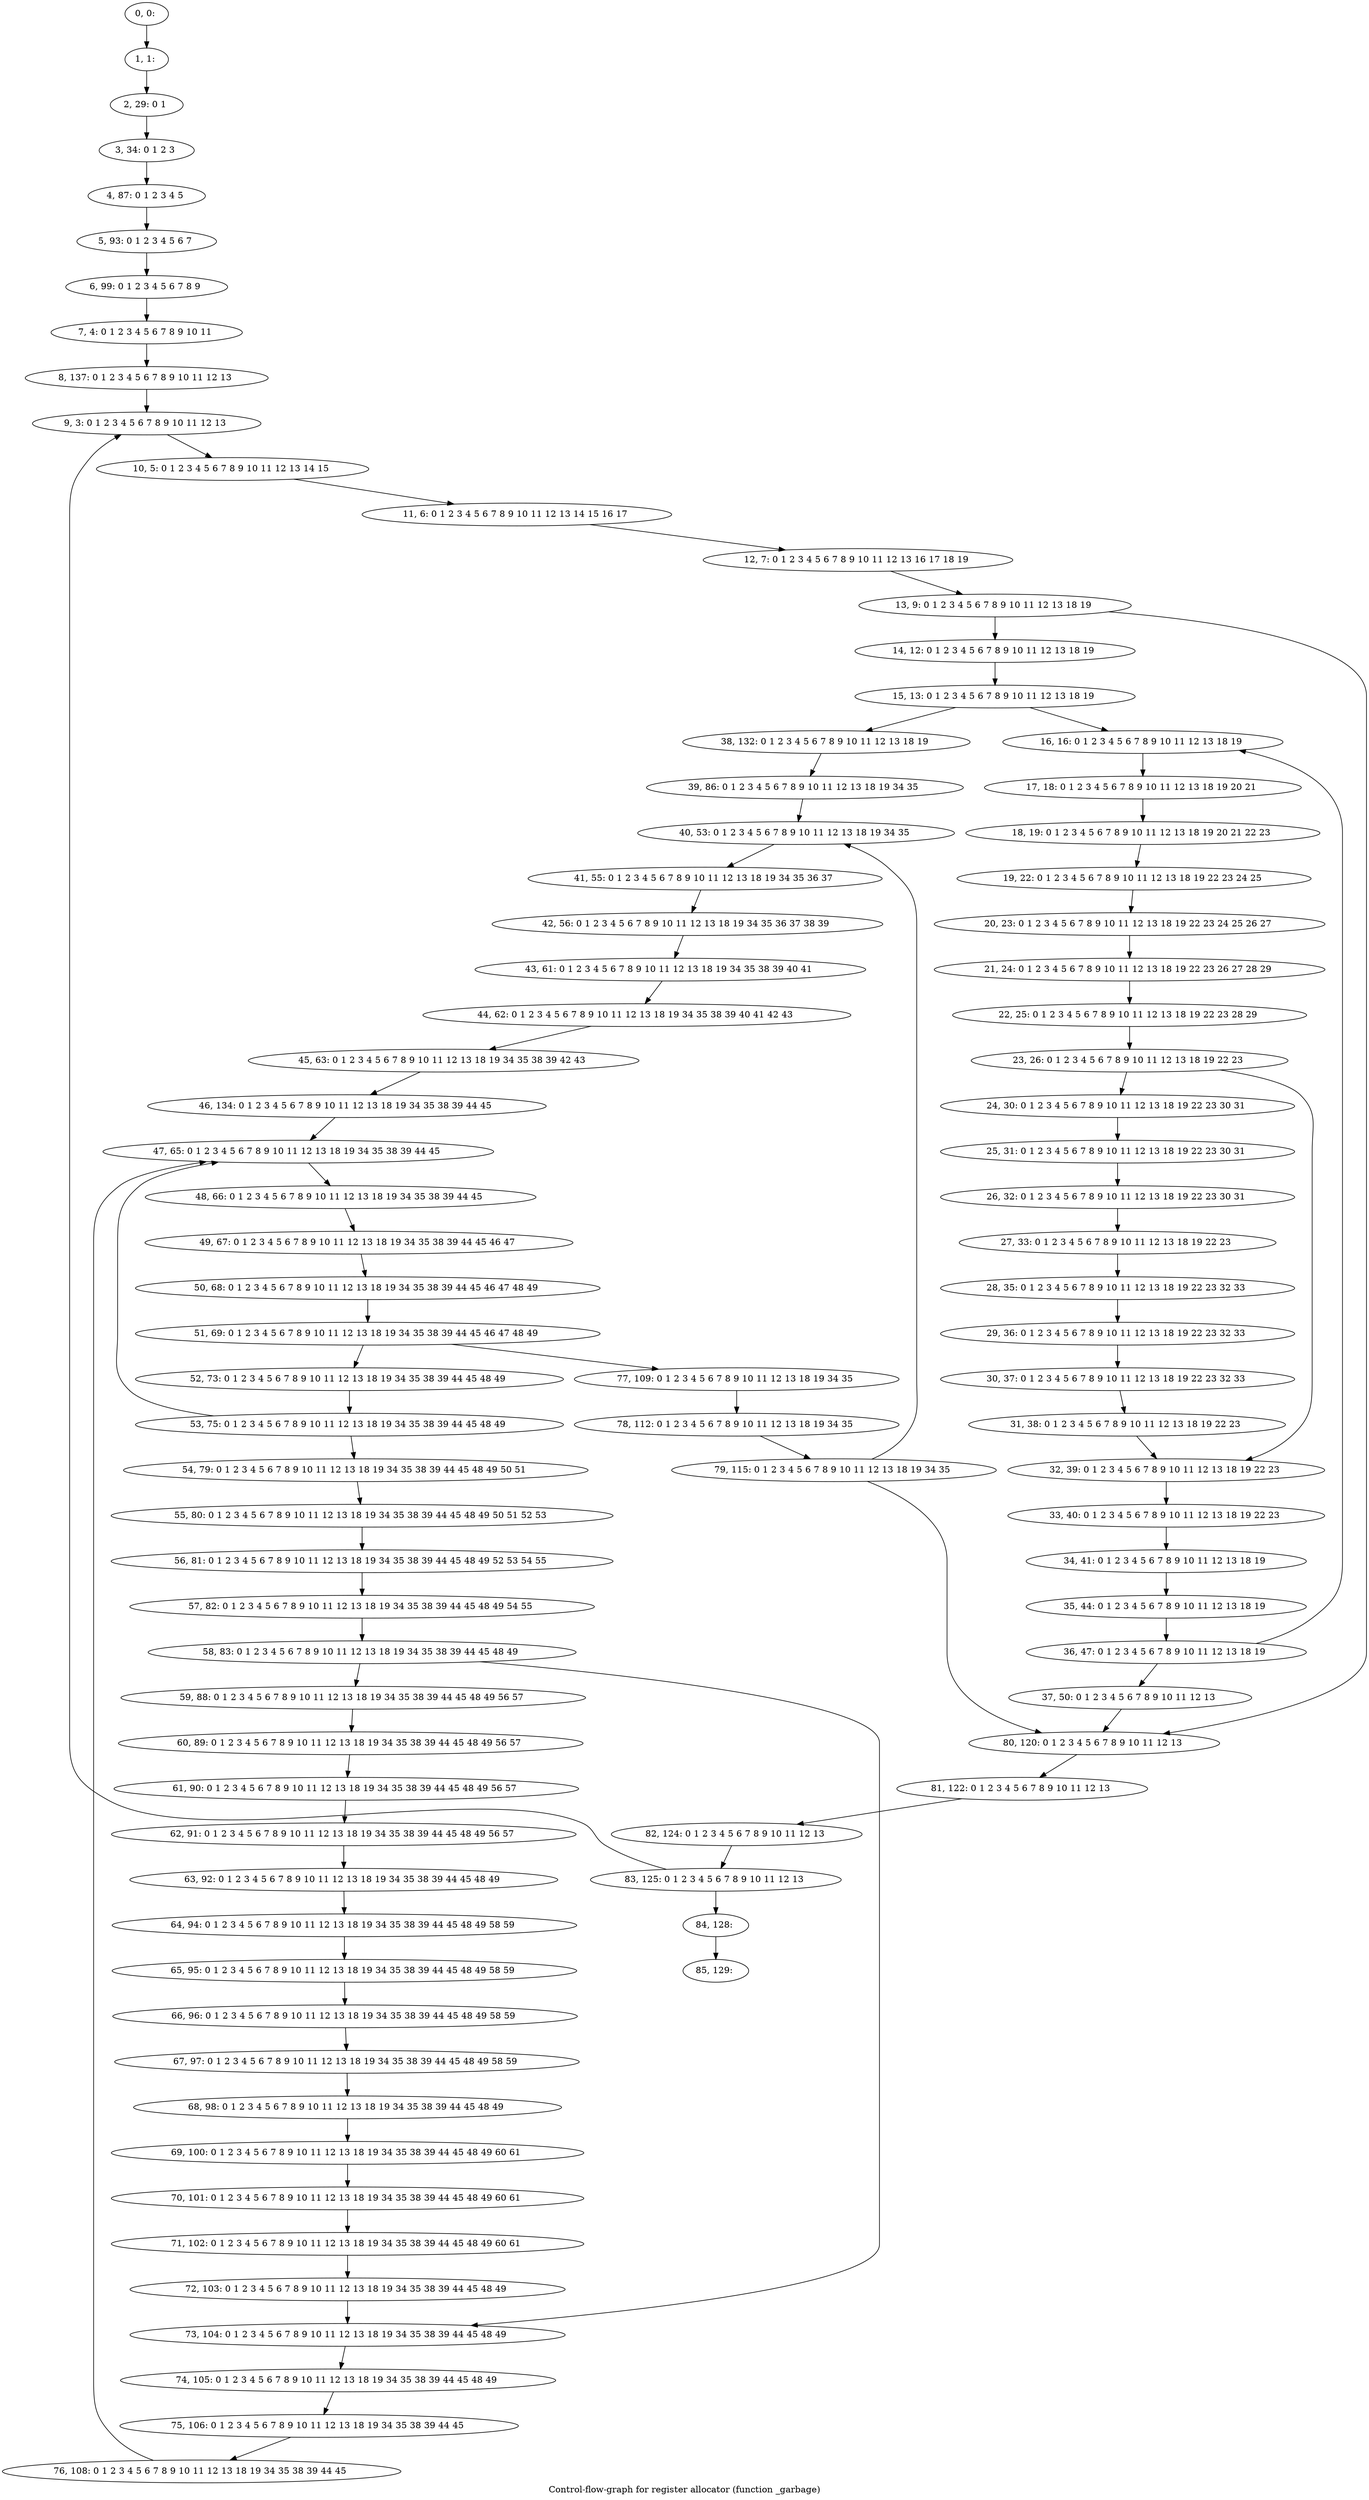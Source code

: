 digraph G {
graph [label="Control-flow-graph for register allocator (function _garbage)"]
0[label="0, 0: "];
1[label="1, 1: "];
2[label="2, 29: 0 1 "];
3[label="3, 34: 0 1 2 3 "];
4[label="4, 87: 0 1 2 3 4 5 "];
5[label="5, 93: 0 1 2 3 4 5 6 7 "];
6[label="6, 99: 0 1 2 3 4 5 6 7 8 9 "];
7[label="7, 4: 0 1 2 3 4 5 6 7 8 9 10 11 "];
8[label="8, 137: 0 1 2 3 4 5 6 7 8 9 10 11 12 13 "];
9[label="9, 3: 0 1 2 3 4 5 6 7 8 9 10 11 12 13 "];
10[label="10, 5: 0 1 2 3 4 5 6 7 8 9 10 11 12 13 14 15 "];
11[label="11, 6: 0 1 2 3 4 5 6 7 8 9 10 11 12 13 14 15 16 17 "];
12[label="12, 7: 0 1 2 3 4 5 6 7 8 9 10 11 12 13 16 17 18 19 "];
13[label="13, 9: 0 1 2 3 4 5 6 7 8 9 10 11 12 13 18 19 "];
14[label="14, 12: 0 1 2 3 4 5 6 7 8 9 10 11 12 13 18 19 "];
15[label="15, 13: 0 1 2 3 4 5 6 7 8 9 10 11 12 13 18 19 "];
16[label="16, 16: 0 1 2 3 4 5 6 7 8 9 10 11 12 13 18 19 "];
17[label="17, 18: 0 1 2 3 4 5 6 7 8 9 10 11 12 13 18 19 20 21 "];
18[label="18, 19: 0 1 2 3 4 5 6 7 8 9 10 11 12 13 18 19 20 21 22 23 "];
19[label="19, 22: 0 1 2 3 4 5 6 7 8 9 10 11 12 13 18 19 22 23 24 25 "];
20[label="20, 23: 0 1 2 3 4 5 6 7 8 9 10 11 12 13 18 19 22 23 24 25 26 27 "];
21[label="21, 24: 0 1 2 3 4 5 6 7 8 9 10 11 12 13 18 19 22 23 26 27 28 29 "];
22[label="22, 25: 0 1 2 3 4 5 6 7 8 9 10 11 12 13 18 19 22 23 28 29 "];
23[label="23, 26: 0 1 2 3 4 5 6 7 8 9 10 11 12 13 18 19 22 23 "];
24[label="24, 30: 0 1 2 3 4 5 6 7 8 9 10 11 12 13 18 19 22 23 30 31 "];
25[label="25, 31: 0 1 2 3 4 5 6 7 8 9 10 11 12 13 18 19 22 23 30 31 "];
26[label="26, 32: 0 1 2 3 4 5 6 7 8 9 10 11 12 13 18 19 22 23 30 31 "];
27[label="27, 33: 0 1 2 3 4 5 6 7 8 9 10 11 12 13 18 19 22 23 "];
28[label="28, 35: 0 1 2 3 4 5 6 7 8 9 10 11 12 13 18 19 22 23 32 33 "];
29[label="29, 36: 0 1 2 3 4 5 6 7 8 9 10 11 12 13 18 19 22 23 32 33 "];
30[label="30, 37: 0 1 2 3 4 5 6 7 8 9 10 11 12 13 18 19 22 23 32 33 "];
31[label="31, 38: 0 1 2 3 4 5 6 7 8 9 10 11 12 13 18 19 22 23 "];
32[label="32, 39: 0 1 2 3 4 5 6 7 8 9 10 11 12 13 18 19 22 23 "];
33[label="33, 40: 0 1 2 3 4 5 6 7 8 9 10 11 12 13 18 19 22 23 "];
34[label="34, 41: 0 1 2 3 4 5 6 7 8 9 10 11 12 13 18 19 "];
35[label="35, 44: 0 1 2 3 4 5 6 7 8 9 10 11 12 13 18 19 "];
36[label="36, 47: 0 1 2 3 4 5 6 7 8 9 10 11 12 13 18 19 "];
37[label="37, 50: 0 1 2 3 4 5 6 7 8 9 10 11 12 13 "];
38[label="38, 132: 0 1 2 3 4 5 6 7 8 9 10 11 12 13 18 19 "];
39[label="39, 86: 0 1 2 3 4 5 6 7 8 9 10 11 12 13 18 19 34 35 "];
40[label="40, 53: 0 1 2 3 4 5 6 7 8 9 10 11 12 13 18 19 34 35 "];
41[label="41, 55: 0 1 2 3 4 5 6 7 8 9 10 11 12 13 18 19 34 35 36 37 "];
42[label="42, 56: 0 1 2 3 4 5 6 7 8 9 10 11 12 13 18 19 34 35 36 37 38 39 "];
43[label="43, 61: 0 1 2 3 4 5 6 7 8 9 10 11 12 13 18 19 34 35 38 39 40 41 "];
44[label="44, 62: 0 1 2 3 4 5 6 7 8 9 10 11 12 13 18 19 34 35 38 39 40 41 42 43 "];
45[label="45, 63: 0 1 2 3 4 5 6 7 8 9 10 11 12 13 18 19 34 35 38 39 42 43 "];
46[label="46, 134: 0 1 2 3 4 5 6 7 8 9 10 11 12 13 18 19 34 35 38 39 44 45 "];
47[label="47, 65: 0 1 2 3 4 5 6 7 8 9 10 11 12 13 18 19 34 35 38 39 44 45 "];
48[label="48, 66: 0 1 2 3 4 5 6 7 8 9 10 11 12 13 18 19 34 35 38 39 44 45 "];
49[label="49, 67: 0 1 2 3 4 5 6 7 8 9 10 11 12 13 18 19 34 35 38 39 44 45 46 47 "];
50[label="50, 68: 0 1 2 3 4 5 6 7 8 9 10 11 12 13 18 19 34 35 38 39 44 45 46 47 48 49 "];
51[label="51, 69: 0 1 2 3 4 5 6 7 8 9 10 11 12 13 18 19 34 35 38 39 44 45 46 47 48 49 "];
52[label="52, 73: 0 1 2 3 4 5 6 7 8 9 10 11 12 13 18 19 34 35 38 39 44 45 48 49 "];
53[label="53, 75: 0 1 2 3 4 5 6 7 8 9 10 11 12 13 18 19 34 35 38 39 44 45 48 49 "];
54[label="54, 79: 0 1 2 3 4 5 6 7 8 9 10 11 12 13 18 19 34 35 38 39 44 45 48 49 50 51 "];
55[label="55, 80: 0 1 2 3 4 5 6 7 8 9 10 11 12 13 18 19 34 35 38 39 44 45 48 49 50 51 52 53 "];
56[label="56, 81: 0 1 2 3 4 5 6 7 8 9 10 11 12 13 18 19 34 35 38 39 44 45 48 49 52 53 54 55 "];
57[label="57, 82: 0 1 2 3 4 5 6 7 8 9 10 11 12 13 18 19 34 35 38 39 44 45 48 49 54 55 "];
58[label="58, 83: 0 1 2 3 4 5 6 7 8 9 10 11 12 13 18 19 34 35 38 39 44 45 48 49 "];
59[label="59, 88: 0 1 2 3 4 5 6 7 8 9 10 11 12 13 18 19 34 35 38 39 44 45 48 49 56 57 "];
60[label="60, 89: 0 1 2 3 4 5 6 7 8 9 10 11 12 13 18 19 34 35 38 39 44 45 48 49 56 57 "];
61[label="61, 90: 0 1 2 3 4 5 6 7 8 9 10 11 12 13 18 19 34 35 38 39 44 45 48 49 56 57 "];
62[label="62, 91: 0 1 2 3 4 5 6 7 8 9 10 11 12 13 18 19 34 35 38 39 44 45 48 49 56 57 "];
63[label="63, 92: 0 1 2 3 4 5 6 7 8 9 10 11 12 13 18 19 34 35 38 39 44 45 48 49 "];
64[label="64, 94: 0 1 2 3 4 5 6 7 8 9 10 11 12 13 18 19 34 35 38 39 44 45 48 49 58 59 "];
65[label="65, 95: 0 1 2 3 4 5 6 7 8 9 10 11 12 13 18 19 34 35 38 39 44 45 48 49 58 59 "];
66[label="66, 96: 0 1 2 3 4 5 6 7 8 9 10 11 12 13 18 19 34 35 38 39 44 45 48 49 58 59 "];
67[label="67, 97: 0 1 2 3 4 5 6 7 8 9 10 11 12 13 18 19 34 35 38 39 44 45 48 49 58 59 "];
68[label="68, 98: 0 1 2 3 4 5 6 7 8 9 10 11 12 13 18 19 34 35 38 39 44 45 48 49 "];
69[label="69, 100: 0 1 2 3 4 5 6 7 8 9 10 11 12 13 18 19 34 35 38 39 44 45 48 49 60 61 "];
70[label="70, 101: 0 1 2 3 4 5 6 7 8 9 10 11 12 13 18 19 34 35 38 39 44 45 48 49 60 61 "];
71[label="71, 102: 0 1 2 3 4 5 6 7 8 9 10 11 12 13 18 19 34 35 38 39 44 45 48 49 60 61 "];
72[label="72, 103: 0 1 2 3 4 5 6 7 8 9 10 11 12 13 18 19 34 35 38 39 44 45 48 49 "];
73[label="73, 104: 0 1 2 3 4 5 6 7 8 9 10 11 12 13 18 19 34 35 38 39 44 45 48 49 "];
74[label="74, 105: 0 1 2 3 4 5 6 7 8 9 10 11 12 13 18 19 34 35 38 39 44 45 48 49 "];
75[label="75, 106: 0 1 2 3 4 5 6 7 8 9 10 11 12 13 18 19 34 35 38 39 44 45 "];
76[label="76, 108: 0 1 2 3 4 5 6 7 8 9 10 11 12 13 18 19 34 35 38 39 44 45 "];
77[label="77, 109: 0 1 2 3 4 5 6 7 8 9 10 11 12 13 18 19 34 35 "];
78[label="78, 112: 0 1 2 3 4 5 6 7 8 9 10 11 12 13 18 19 34 35 "];
79[label="79, 115: 0 1 2 3 4 5 6 7 8 9 10 11 12 13 18 19 34 35 "];
80[label="80, 120: 0 1 2 3 4 5 6 7 8 9 10 11 12 13 "];
81[label="81, 122: 0 1 2 3 4 5 6 7 8 9 10 11 12 13 "];
82[label="82, 124: 0 1 2 3 4 5 6 7 8 9 10 11 12 13 "];
83[label="83, 125: 0 1 2 3 4 5 6 7 8 9 10 11 12 13 "];
84[label="84, 128: "];
85[label="85, 129: "];
0->1 ;
1->2 ;
2->3 ;
3->4 ;
4->5 ;
5->6 ;
6->7 ;
7->8 ;
8->9 ;
9->10 ;
10->11 ;
11->12 ;
12->13 ;
13->14 ;
13->80 ;
14->15 ;
15->16 ;
15->38 ;
16->17 ;
17->18 ;
18->19 ;
19->20 ;
20->21 ;
21->22 ;
22->23 ;
23->24 ;
23->32 ;
24->25 ;
25->26 ;
26->27 ;
27->28 ;
28->29 ;
29->30 ;
30->31 ;
31->32 ;
32->33 ;
33->34 ;
34->35 ;
35->36 ;
36->37 ;
36->16 ;
37->80 ;
38->39 ;
39->40 ;
40->41 ;
41->42 ;
42->43 ;
43->44 ;
44->45 ;
45->46 ;
46->47 ;
47->48 ;
48->49 ;
49->50 ;
50->51 ;
51->52 ;
51->77 ;
52->53 ;
53->54 ;
53->47 ;
54->55 ;
55->56 ;
56->57 ;
57->58 ;
58->59 ;
58->73 ;
59->60 ;
60->61 ;
61->62 ;
62->63 ;
63->64 ;
64->65 ;
65->66 ;
66->67 ;
67->68 ;
68->69 ;
69->70 ;
70->71 ;
71->72 ;
72->73 ;
73->74 ;
74->75 ;
75->76 ;
76->47 ;
77->78 ;
78->79 ;
79->80 ;
79->40 ;
80->81 ;
81->82 ;
82->83 ;
83->84 ;
83->9 ;
84->85 ;
}
